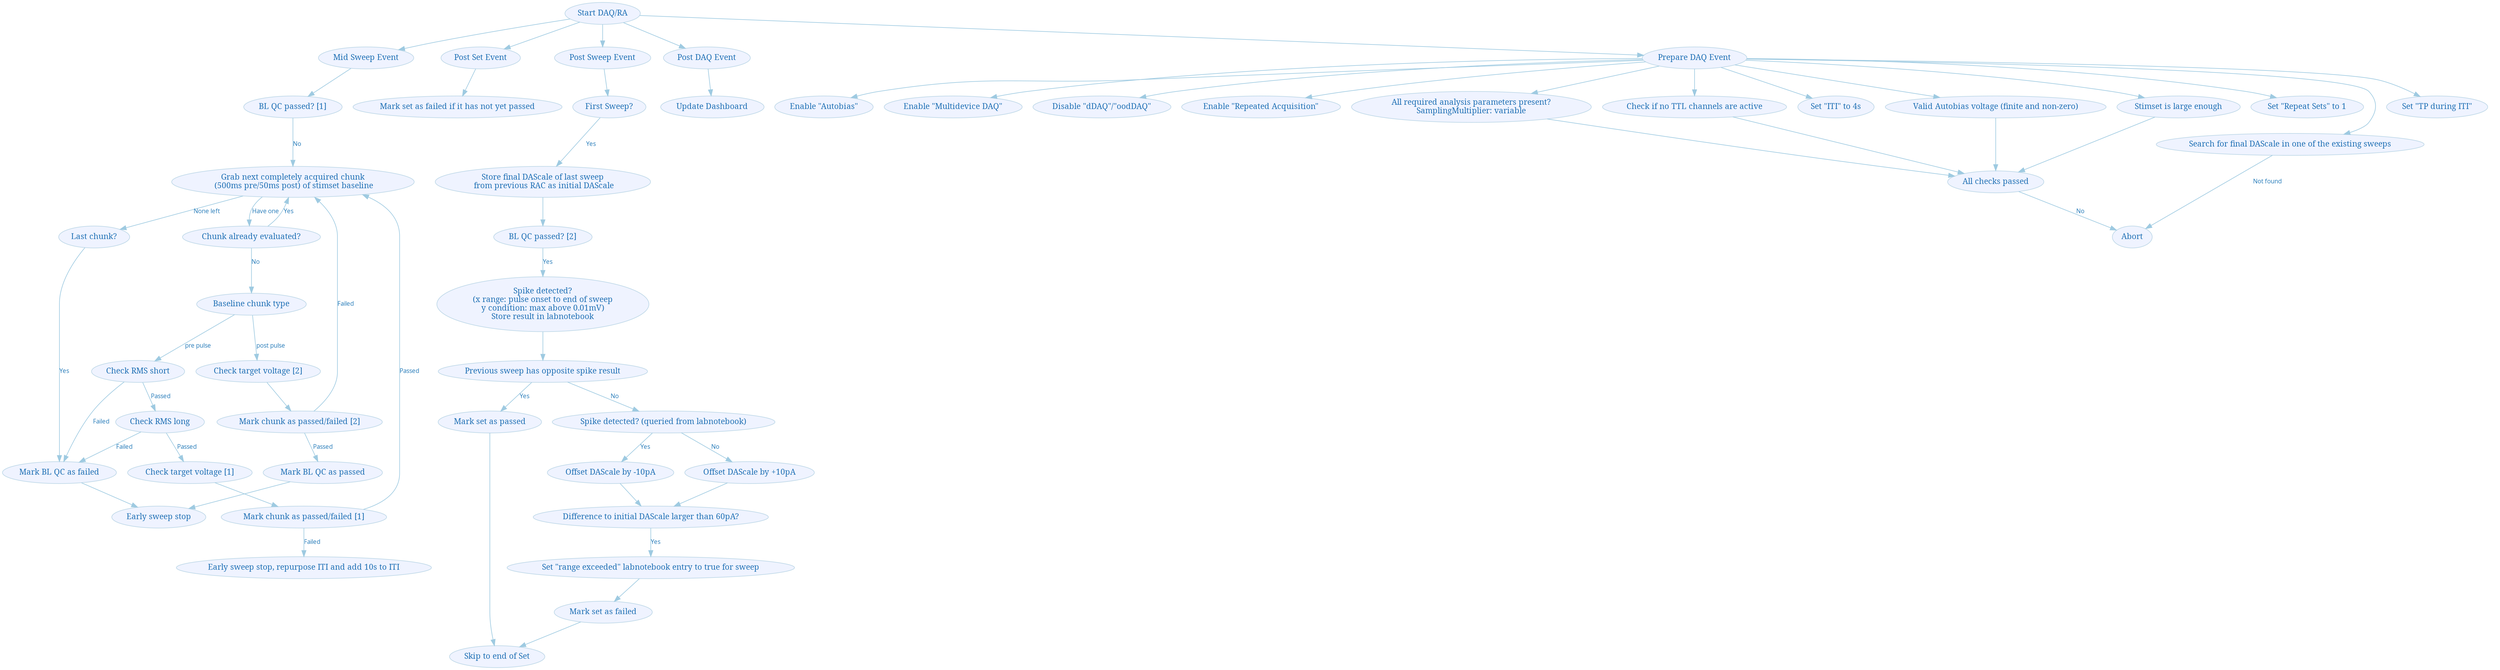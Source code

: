digraph G {
    fontname="sans-serif";
    compound="true";
    ratio="0,01";
    center="true";
    penwidth="0.1";
    edge [comment="Wildcard edge",
          fontname="sans-serif",
          fontsize=10,
          colorscheme="blues3",
          color=2,
          fontcolor=3];
    node [fontname="serif",
          fontsize=13,
          fillcolor="1",
          colorscheme="blues4",
          color="2",
          fontcolor="4",
          style="filled"];
    "Start DAQ/RA";
    "Mid Sweep Event";
    "Post Set Event";
    "Post Sweep Event";
    "Prepare DAQ Event";
    "Post DAQ Event";
    "Start DAQ/RA" -> "Mid Sweep Event";
    "Start DAQ/RA" -> "Prepare DAQ Event";
    "Start DAQ/RA" -> "Post Set Event";
    "Start DAQ/RA" -> "Post Sweep Event";
    "Start DAQ/RA" -> "Post DAQ Event";
    subgraph cluster_preDAQ {
        color="invis";
        edge [comment="Wildcard node added automatic in EG."];
        node [comment="Wildcard node added automatic in EG."];
        "Prepare DAQ Event" -> "Set \"Repeat Sets\" to 1";
        "Prepare DAQ Event" -> "Stimset is large enough";
        "Abort";
        "Stimset is large enough";
        "Stimset is large enough" -> "All checks passed";
        "Set \"TP during ITI\"";
        "Enable \"Autobias\"";
        "Enable \"Multidevice DAQ\"";
        "Disable \"dDAQ\"/\"oodDAQ\"";
        "Enable \"Repeated Acquisition\"";
        "Valid Autobias voltage (finite and non-zero)";
        "Check if no TTL channels are active";
        "Prepare DAQ Event" -> "Enable \"Autobias\"";
        "Prepare DAQ Event" -> "Set \"TP during ITI\"";
        "Prepare DAQ Event" -> "Valid Autobias voltage (finite and non-zero)";
        "Prepare DAQ Event" -> "Enable \"Multidevice DAQ\"";
        "Prepare DAQ Event" -> "Disable \"dDAQ\"/\"oodDAQ\"";
        "Prepare DAQ Event" -> "Check if no TTL channels are active";
        "All checks passed";
        "Set \"TP during ITI\"";
        "Valid Autobias voltage (finite and non-zero)" -> "All checks passed";
        "Check if no TTL channels are active" -> "All checks passed";
        "All checks passed" -> "Abort"  [label="No"];
        "Prepare DAQ Event" -> "Set \"ITI\" to 4s";
        "Prepare DAQ Event" -> "Search for final DAScale in one of the existing sweeps";
        "Prepare DAQ Event" -> "Enable \"Repeated Acquisition\"";
        "Post DAQ Event" -> "Update Dashboard";
        "All required analysis parameters present?\nSamplingMultiplier: variable";
        "Prepare DAQ Event" -> "All required analysis parameters present?\nSamplingMultiplier: variable";
        "All required analysis parameters present?\nSamplingMultiplier: variable" -> "All checks passed";
    }

    "Mark set as failed if it has not yet passed";
    "Post Set Event" -> "Mark set as failed if it has not yet passed";
    "BL QC passed? [2]";
    "Skip to end of Set";
    "BL QC passed? [1]";
    "Mid Sweep Event" -> "BL QC passed? [1]";
    "Grab next completely acquired chunk\n (500ms pre/50ms post) of stimset baseline";
    "BL QC passed? [1]" -> "Grab next completely acquired chunk\n (500ms pre/50ms post) of stimset baseline"  [label="No"];
    "Baseline chunk type";
    "Chunk already evaluated?";
    "Grab next completely acquired chunk\n (500ms pre/50ms post) of stimset baseline" -> "Chunk already evaluated?"  [label="Have one"];
    "Grab next completely acquired chunk\n (500ms pre/50ms post) of stimset baseline" -> "Last chunk?"  [label="None left"];
    "Last chunk?" -> "Mark BL QC as failed"  [label="Yes"];
    "Chunk already evaluated?" -> "Grab next completely acquired chunk\n (500ms pre/50ms post) of stimset baseline"  [label="Yes"];
    "Chunk already evaluated?" -> "Baseline chunk type"  [label="No"];
    "Check RMS short";
    "Check RMS long";
    "Check target voltage [1]";
    "Check target voltage [2]";
    "Baseline chunk type" -> "Check RMS short"  [label="pre pulse"];
    "Check RMS short" -> "Check RMS long"  [label="Passed"];
    "Check RMS short" -> "Mark BL QC as failed"  [label="Failed"];
    "Check RMS long" -> "Mark BL QC as failed"  [label="Failed"];
    "Check RMS long" -> "Check target voltage [1]"  [label="Passed"];
    "Mark chunk as passed/failed [1]";
    "Check target voltage [1]" -> "Mark chunk as passed/failed [1]";
    "Mark chunk as passed/failed [1]" -> "Grab next completely acquired chunk\n (500ms pre/50ms post) of stimset baseline"  [label="Passed"];
    "Early sweep stop, repurpose ITI and add 10s to ITI";
    "Mark chunk as passed/failed [1]" -> "Early sweep stop, repurpose ITI and add 10s to ITI"  [label="Failed"];
    "Baseline chunk type" -> "Check target voltage [2]"  [label="post pulse"];
    "Check target voltage [2]" -> "Mark chunk as passed/failed [2]";
    "Mark chunk as passed/failed [2]" -> "Grab next completely acquired chunk\n (500ms pre/50ms post) of stimset baseline"  [label="Failed"];
    "Mark chunk as passed/failed [2]" -> "Mark BL QC as passed"  [label="Passed"];
    "Set \"ITI\" to 4s";
    "Search for final DAScale in one of the existing sweeps";
    "Search for final DAScale in one of the existing sweeps" -> "Abort"  [label="Not found"];
    "First Sweep?";
    "First Sweep?" -> "Store final DAScale of last sweep\n from previous RAC as initial DAScale"  [label="Yes"];
    "Post Sweep Event" -> "First Sweep?";
    "BL QC passed? [2]" -> "Spike detected?\n(x range: pulse onset to end of sweep\ny condition: max above 0.01mV)\nStore result in labnotebook"  [label="Yes"];
    "Spike detected?\n(x range: pulse onset to end of sweep\ny condition: max above 0.01mV)\nStore result in labnotebook" -> "Previous sweep has opposite spike result";
    "Previous sweep has opposite spike result" -> "Mark set as passed"  [label="Yes"];
    "Mark set as passed" -> "Skip to end of Set";
    "Previous sweep has opposite spike result" -> "Spike detected? (queried from labnotebook)"  [label="No"];
    "Spike detected? (queried from labnotebook)" -> "Offset DAScale by -10pA"  [label="Yes"];
    "Offset DAScale by +10pA" -> "Difference to initial DAScale larger than 60pA?";
    "Spike detected? (queried from labnotebook)" -> "Offset DAScale by +10pA"  [label="No"];
    "Offset DAScale by -10pA" -> "Difference to initial DAScale larger than 60pA?";
    "Mark set as failed" -> "Skip to end of Set";
    "Store final DAScale of last sweep\n from previous RAC as initial DAScale" -> "BL QC passed? [2]";
    "Set \"Repeat Sets\" to 1";
    "Early sweep stop";
    "Mark BL QC as passed" -> "Early sweep stop";
    "Mark BL QC as failed" -> "Early sweep stop";
    "Set \"range exceeded\" labnotebook entry to true for sweep";
    "Difference to initial DAScale larger than 60pA?" -> "Set \"range exceeded\" labnotebook entry to true for sweep"  [label="Yes"];
    "Set \"range exceeded\" labnotebook entry to true for sweep" -> "Mark set as failed";
}
